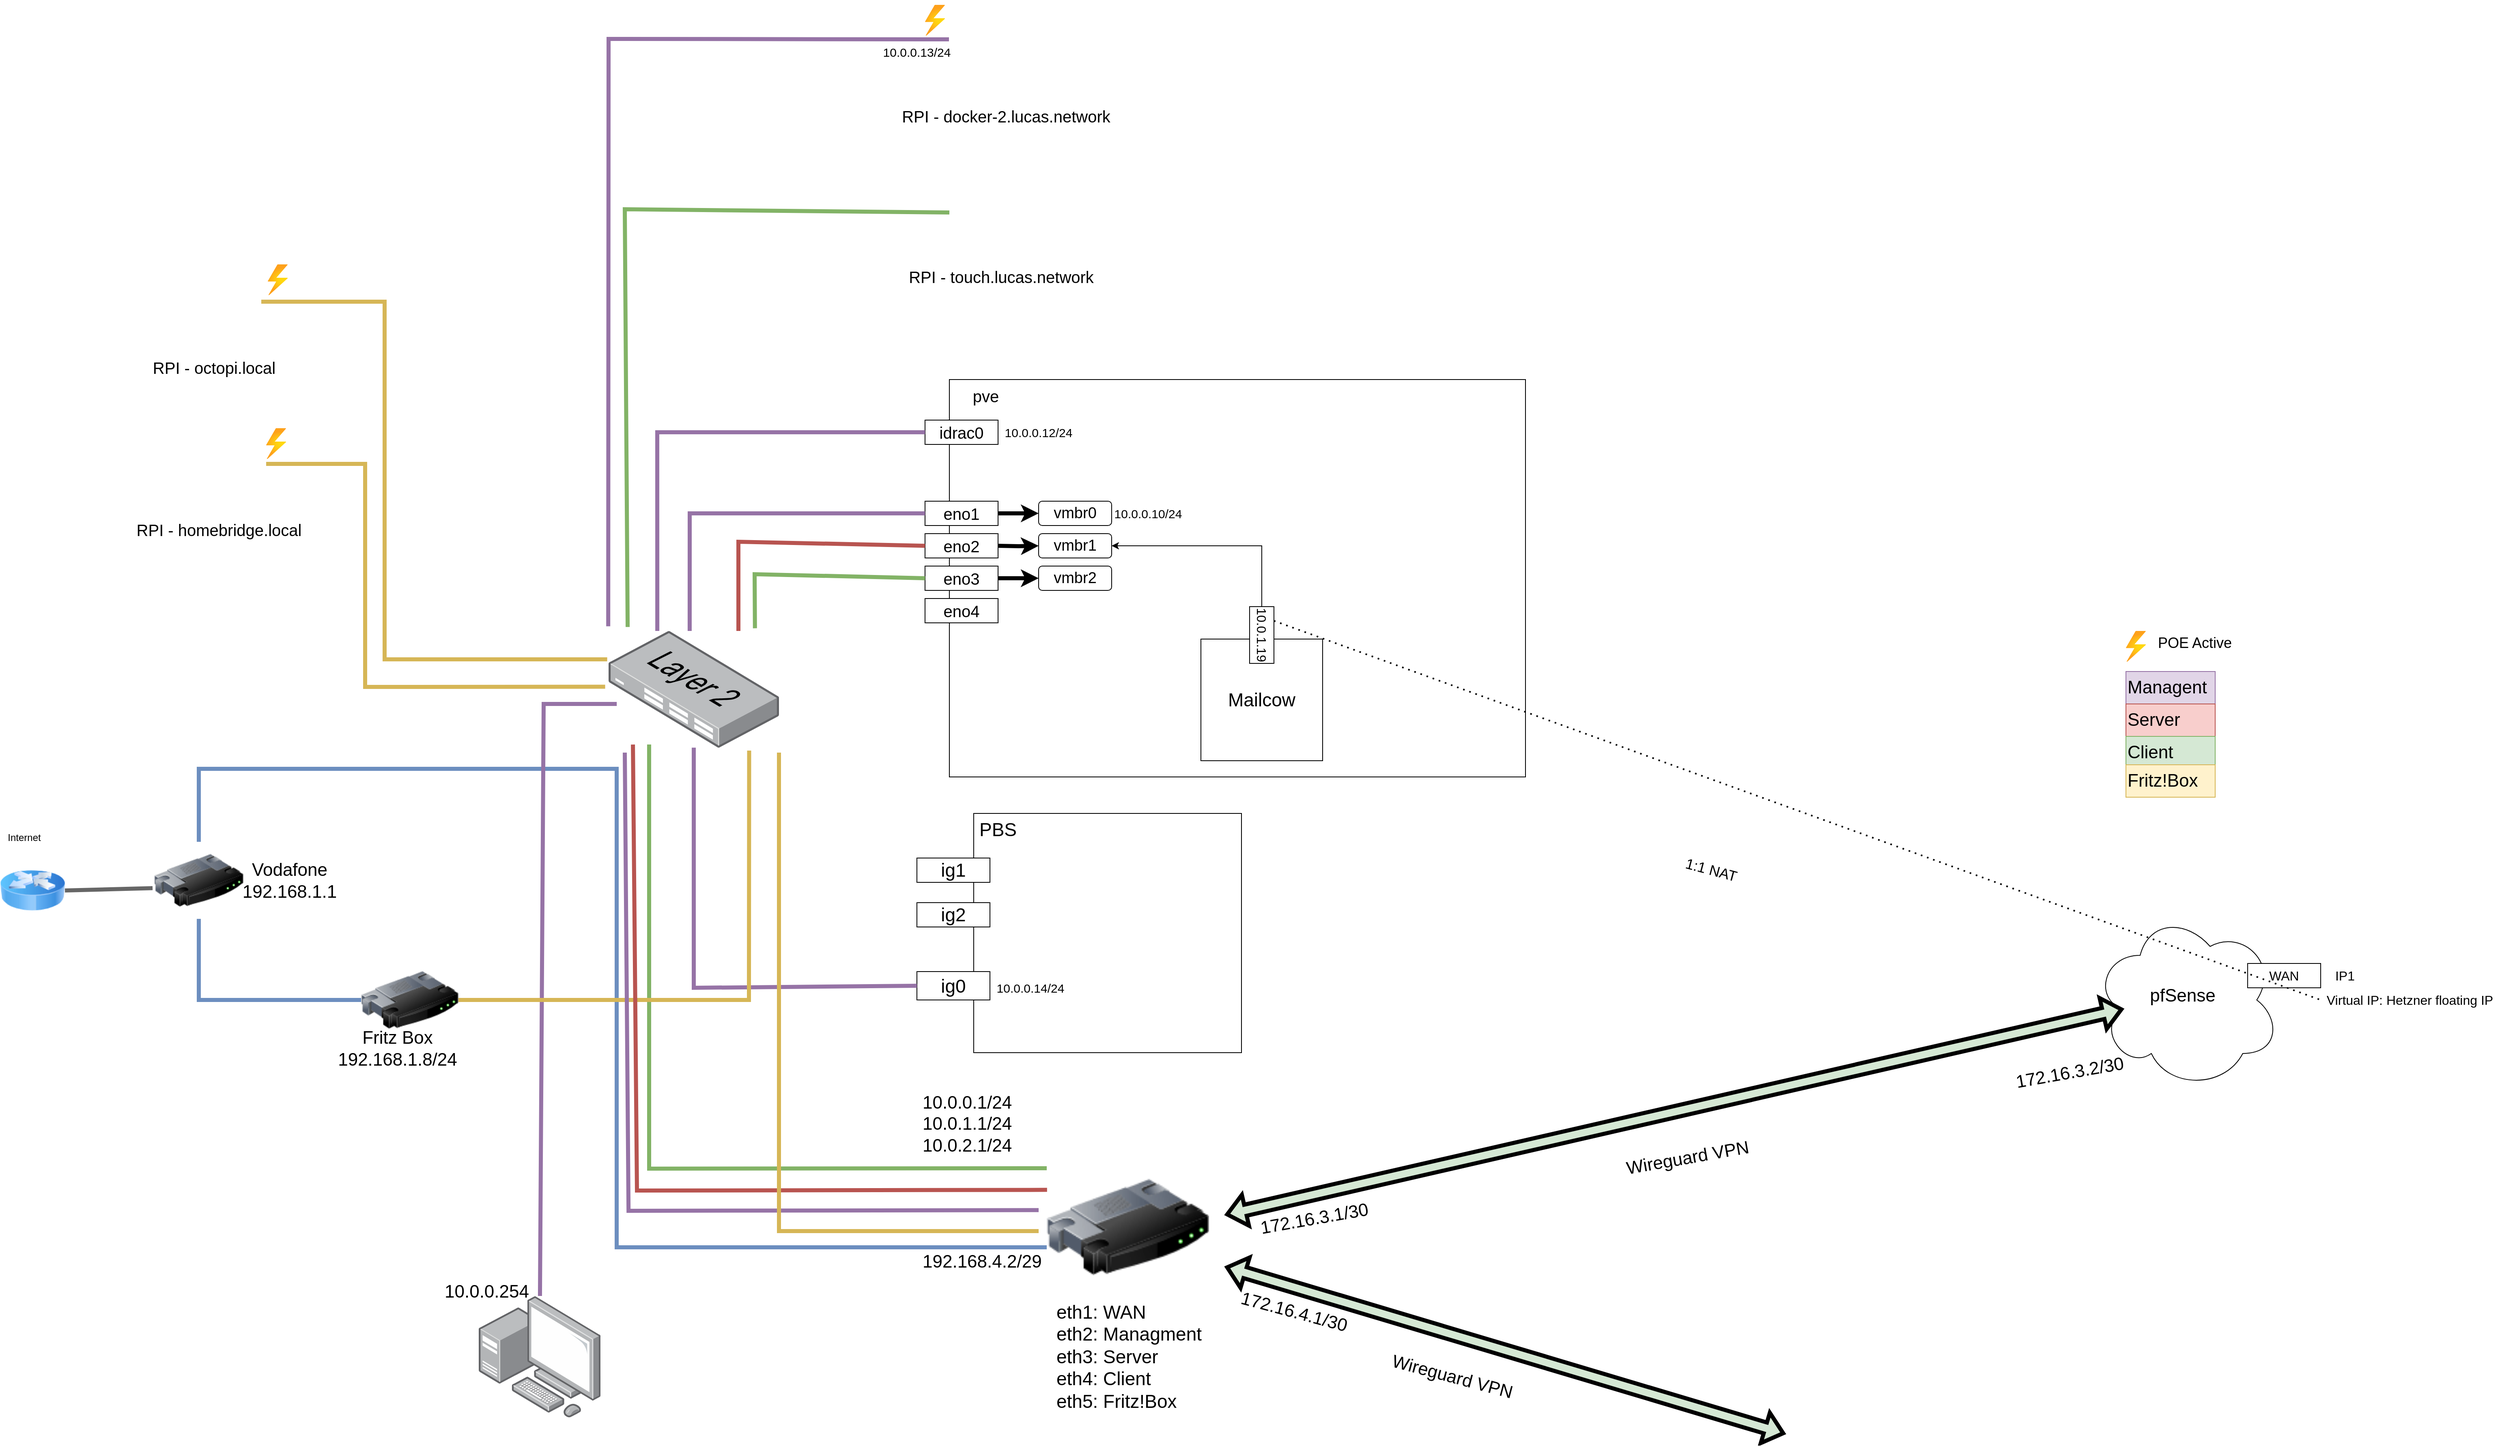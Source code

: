 <mxfile version="17.4.0" type="github">
  <diagram id="3EuarJ47rFNOUN-i4bVP" name="Page-1">
    <mxGraphModel dx="3172" dy="2895" grid="1" gridSize="10" guides="1" tooltips="1" connect="1" arrows="1" fold="1" page="1" pageScale="1" pageWidth="827" pageHeight="1169" math="0" shadow="0">
      <root>
        <mxCell id="0" />
        <mxCell id="1" parent="0" />
        <mxCell id="YpUXDpQcDBUKk7m2N4F_-1" value="" style="image;html=1;image=img/lib/clip_art/networking/Router_128x128.png" parent="1" vertex="1">
          <mxGeometry x="190" y="390" width="110" height="95" as="geometry" />
        </mxCell>
        <mxCell id="YpUXDpQcDBUKk7m2N4F_-2" value="" style="image;html=1;image=img/lib/clip_art/networking/Router_128x128.png" parent="1" vertex="1">
          <mxGeometry x="1290" y="720" width="200" height="290" as="geometry" />
        </mxCell>
        <mxCell id="YpUXDpQcDBUKk7m2N4F_-3" value="" style="image;html=1;image=img/lib/clip_art/networking/Router_128x128.png" parent="1" vertex="1">
          <mxGeometry x="445" y="540" width="120" height="90" as="geometry" />
        </mxCell>
        <mxCell id="YpUXDpQcDBUKk7m2N4F_-4" value="" style="image;html=1;image=img/lib/clip_art/networking/Router_Icon_128x128.png" parent="1" vertex="1">
          <mxGeometry y="410" width="80" height="80" as="geometry" />
        </mxCell>
        <mxCell id="YpUXDpQcDBUKk7m2N4F_-5" value="" style="endArrow=none;html=1;rounded=0;exitX=1;exitY=0.5;exitDx=0;exitDy=0;strokeWidth=5;entryX=-0.018;entryY=0.601;entryDx=0;entryDy=0;entryPerimeter=0;fillColor=#f5f5f5;strokeColor=#666666;" parent="1" source="YpUXDpQcDBUKk7m2N4F_-4" target="YpUXDpQcDBUKk7m2N4F_-1" edge="1">
          <mxGeometry width="50" height="50" relative="1" as="geometry">
            <mxPoint x="260" y="560" as="sourcePoint" />
            <mxPoint x="200" y="450" as="targetPoint" />
          </mxGeometry>
        </mxCell>
        <mxCell id="YpUXDpQcDBUKk7m2N4F_-9" value="" style="endArrow=none;html=1;rounded=0;strokeWidth=5;entryX=0.5;entryY=1;entryDx=0;entryDy=0;exitX=0;exitY=0.5;exitDx=0;exitDy=0;fillColor=#dae8fc;strokeColor=#6c8ebf;" parent="1" source="YpUXDpQcDBUKk7m2N4F_-3" target="YpUXDpQcDBUKk7m2N4F_-1" edge="1">
          <mxGeometry width="50" height="50" relative="1" as="geometry">
            <mxPoint x="260" y="560" as="sourcePoint" />
            <mxPoint x="310" y="510" as="targetPoint" />
            <Array as="points">
              <mxPoint x="245" y="585" />
            </Array>
          </mxGeometry>
        </mxCell>
        <mxCell id="YpUXDpQcDBUKk7m2N4F_-10" value="Internet" style="text;html=1;strokeColor=none;fillColor=none;align=center;verticalAlign=middle;whiteSpace=wrap;rounded=0;" parent="1" vertex="1">
          <mxGeometry y="370" width="60" height="30" as="geometry" />
        </mxCell>
        <mxCell id="YpUXDpQcDBUKk7m2N4F_-13" value="Vodafone&lt;br style=&quot;font-size: 22px;&quot;&gt;192.168.1.1" style="text;html=1;strokeColor=none;fillColor=none;align=center;verticalAlign=middle;whiteSpace=wrap;rounded=0;fontSize=22;" parent="1" vertex="1">
          <mxGeometry x="327" y="422.5" width="60" height="30" as="geometry" />
        </mxCell>
        <mxCell id="YpUXDpQcDBUKk7m2N4F_-14" value="Fritz Box&lt;br style=&quot;font-size: 22px;&quot;&gt;192.168.1.8/24" style="text;html=1;strokeColor=none;fillColor=none;align=center;verticalAlign=middle;whiteSpace=wrap;rounded=0;fontSize=22;" parent="1" vertex="1">
          <mxGeometry x="445" y="630" width="90" height="30" as="geometry" />
        </mxCell>
        <mxCell id="YpUXDpQcDBUKk7m2N4F_-24" value="" style="points=[];aspect=fixed;html=1;align=center;shadow=0;dashed=0;image;image=img/lib/allied_telesis/switch/Switch_24_port_L2.svg;fontSize=20;" parent="1" vertex="1">
          <mxGeometry x="750" y="130" width="210" height="143.93" as="geometry" />
        </mxCell>
        <mxCell id="YpUXDpQcDBUKk7m2N4F_-27" value="" style="rounded=0;whiteSpace=wrap;html=1;fontSize=20;" parent="1" vertex="1">
          <mxGeometry x="1170" y="-180" width="710" height="490" as="geometry" />
        </mxCell>
        <mxCell id="YpUXDpQcDBUKk7m2N4F_-17" value="pve" style="text;html=1;strokeColor=none;fillColor=none;align=center;verticalAlign=middle;whiteSpace=wrap;rounded=0;fontSize=20;" parent="1" vertex="1">
          <mxGeometry x="1170" y="-200" width="90" height="80" as="geometry" />
        </mxCell>
        <mxCell id="YpUXDpQcDBUKk7m2N4F_-29" value="" style="endArrow=none;html=1;rounded=0;fontSize=20;strokeWidth=5;entryX=0;entryY=0.25;entryDx=0;entryDy=0;exitX=0.238;exitY=0.973;exitDx=0;exitDy=0;exitPerimeter=0;fillColor=#d5e8d4;strokeColor=#82b366;" parent="1" source="YpUXDpQcDBUKk7m2N4F_-24" target="YpUXDpQcDBUKk7m2N4F_-2" edge="1">
          <mxGeometry width="50" height="50" relative="1" as="geometry">
            <mxPoint x="780" y="300" as="sourcePoint" />
            <mxPoint x="760" y="690" as="targetPoint" />
            <Array as="points">
              <mxPoint x="800" y="793" />
            </Array>
          </mxGeometry>
        </mxCell>
        <mxCell id="YpUXDpQcDBUKk7m2N4F_-65" style="edgeStyle=orthogonalEdgeStyle;rounded=0;orthogonalLoop=1;jettySize=auto;html=1;fontFamily=Helvetica;fontSize=19;fontColor=default;strokeWidth=5;" parent="1" source="YpUXDpQcDBUKk7m2N4F_-30" target="YpUXDpQcDBUKk7m2N4F_-64" edge="1">
          <mxGeometry relative="1" as="geometry" />
        </mxCell>
        <mxCell id="YpUXDpQcDBUKk7m2N4F_-30" value="eno1" style="rounded=0;whiteSpace=wrap;html=1;fontSize=20;" parent="1" vertex="1">
          <mxGeometry x="1140" y="-30" width="90" height="30" as="geometry" />
        </mxCell>
        <mxCell id="YpUXDpQcDBUKk7m2N4F_-32" value="eno2" style="rounded=0;whiteSpace=wrap;html=1;fontSize=20;" parent="1" vertex="1">
          <mxGeometry x="1140" y="10" width="90" height="30" as="geometry" />
        </mxCell>
        <mxCell id="YpUXDpQcDBUKk7m2N4F_-33" value="eno3" style="rounded=0;whiteSpace=wrap;html=1;fontSize=20;" parent="1" vertex="1">
          <mxGeometry x="1140" y="50" width="90" height="30" as="geometry" />
        </mxCell>
        <mxCell id="YpUXDpQcDBUKk7m2N4F_-34" value="eno4" style="rounded=0;whiteSpace=wrap;html=1;fontSize=20;" parent="1" vertex="1">
          <mxGeometry x="1140" y="90" width="90" height="30" as="geometry" />
        </mxCell>
        <mxCell id="YpUXDpQcDBUKk7m2N4F_-35" value="" style="endArrow=none;html=1;rounded=0;fontSize=19;strokeWidth=5;exitX=0.476;exitY=0;exitDx=0;exitDy=0;exitPerimeter=0;entryX=0;entryY=0.5;entryDx=0;entryDy=0;fillColor=#e1d5e7;strokeColor=#9673a6;" parent="1" source="YpUXDpQcDBUKk7m2N4F_-24" target="YpUXDpQcDBUKk7m2N4F_-30" edge="1">
          <mxGeometry width="50" height="50" relative="1" as="geometry">
            <mxPoint x="950" y="100" as="sourcePoint" />
            <mxPoint x="1120" y="-10" as="targetPoint" />
            <Array as="points">
              <mxPoint x="850" y="-15" />
            </Array>
          </mxGeometry>
        </mxCell>
        <mxCell id="YpUXDpQcDBUKk7m2N4F_-37" value="eth1: WAN&lt;br&gt;eth2: Managment&lt;br&gt;eth3: Server&lt;br&gt;eth4: Client&lt;br&gt;eth5: Fritz!Box" style="text;html=1;strokeColor=none;fillColor=none;align=left;verticalAlign=middle;whiteSpace=wrap;rounded=0;fontSize=23;" parent="1" vertex="1">
          <mxGeometry x="1300" y="925" width="210" height="200" as="geometry" />
        </mxCell>
        <mxCell id="YpUXDpQcDBUKk7m2N4F_-40" value="" style="rounded=0;whiteSpace=wrap;html=1;fontSize=23;" parent="1" vertex="1">
          <mxGeometry x="1200" y="355" width="330" height="295" as="geometry" />
        </mxCell>
        <mxCell id="YpUXDpQcDBUKk7m2N4F_-41" value="PBS" style="text;html=1;strokeColor=none;fillColor=none;align=center;verticalAlign=middle;whiteSpace=wrap;rounded=0;fontSize=23;" parent="1" vertex="1">
          <mxGeometry x="1200" y="355" width="60" height="40" as="geometry" />
        </mxCell>
        <mxCell id="YpUXDpQcDBUKk7m2N4F_-42" value="ig0" style="rounded=0;whiteSpace=wrap;html=1;fontSize=23;" parent="1" vertex="1">
          <mxGeometry x="1130" y="550" width="90" height="35" as="geometry" />
        </mxCell>
        <mxCell id="YpUXDpQcDBUKk7m2N4F_-43" value="ig1" style="rounded=0;whiteSpace=wrap;html=1;fontSize=23;" parent="1" vertex="1">
          <mxGeometry x="1130" y="410" width="90" height="30" as="geometry" />
        </mxCell>
        <mxCell id="YpUXDpQcDBUKk7m2N4F_-45" value="" style="endArrow=none;html=1;rounded=0;fontSize=23;strokeWidth=5;exitX=0;exitY=0.5;exitDx=0;exitDy=0;fillColor=#e1d5e7;strokeColor=#9673a6;" parent="1" source="YpUXDpQcDBUKk7m2N4F_-42" target="YpUXDpQcDBUKk7m2N4F_-24" edge="1">
          <mxGeometry width="50" height="50" relative="1" as="geometry">
            <mxPoint x="1070" y="470" as="sourcePoint" />
            <mxPoint x="1120" y="420" as="targetPoint" />
            <Array as="points">
              <mxPoint x="855" y="570" />
            </Array>
          </mxGeometry>
        </mxCell>
        <mxCell id="YpUXDpQcDBUKk7m2N4F_-53" value="ig2" style="rounded=0;whiteSpace=wrap;html=1;fontSize=23;" parent="1" vertex="1">
          <mxGeometry x="1130" y="465" width="90" height="30" as="geometry" />
        </mxCell>
        <mxCell id="YpUXDpQcDBUKk7m2N4F_-56" value="10.0.0.14/24" style="text;html=1;strokeColor=none;fillColor=none;align=center;verticalAlign=middle;whiteSpace=wrap;rounded=0;fontFamily=Helvetica;fontSize=15;fontColor=default;" parent="1" vertex="1">
          <mxGeometry x="1220" y="550" width="100" height="40" as="geometry" />
        </mxCell>
        <mxCell id="YpUXDpQcDBUKk7m2N4F_-57" value="10.0.0.1/24&lt;br style=&quot;font-size: 22px&quot;&gt;10.0.1.1/24&lt;br&gt;&lt;span&gt;10.0.2.1/24&lt;/span&gt;" style="text;html=1;strokeColor=none;fillColor=none;align=left;verticalAlign=middle;whiteSpace=wrap;rounded=0;fontSize=22;" parent="1" vertex="1">
          <mxGeometry x="1135" y="700" width="140" height="75" as="geometry" />
        </mxCell>
        <mxCell id="YpUXDpQcDBUKk7m2N4F_-60" value="idrac0" style="rounded=0;whiteSpace=wrap;html=1;fontSize=20;" parent="1" vertex="1">
          <mxGeometry x="1140" y="-130" width="90" height="30" as="geometry" />
        </mxCell>
        <mxCell id="YpUXDpQcDBUKk7m2N4F_-61" value="" style="endArrow=none;html=1;rounded=0;fontFamily=Helvetica;fontSize=15;fontColor=default;strokeWidth=5;entryX=0;entryY=0.5;entryDx=0;entryDy=0;exitX=0.286;exitY=0;exitDx=0;exitDy=0;exitPerimeter=0;fillColor=#e1d5e7;strokeColor=#9673a6;" parent="1" source="YpUXDpQcDBUKk7m2N4F_-24" target="YpUXDpQcDBUKk7m2N4F_-60" edge="1">
          <mxGeometry width="50" height="50" relative="1" as="geometry">
            <mxPoint x="950" y="-90" as="sourcePoint" />
            <mxPoint x="1000" y="-140" as="targetPoint" />
            <Array as="points">
              <mxPoint x="810" y="-115" />
            </Array>
          </mxGeometry>
        </mxCell>
        <mxCell id="YpUXDpQcDBUKk7m2N4F_-63" value="10.0.0.12/24" style="text;html=1;strokeColor=none;fillColor=none;align=center;verticalAlign=middle;whiteSpace=wrap;rounded=0;fontFamily=Helvetica;fontSize=15;fontColor=default;" parent="1" vertex="1">
          <mxGeometry x="1230" y="-135" width="100" height="40" as="geometry" />
        </mxCell>
        <mxCell id="YpUXDpQcDBUKk7m2N4F_-68" style="edgeStyle=orthogonalEdgeStyle;rounded=0;orthogonalLoop=1;jettySize=auto;html=1;fontFamily=Helvetica;fontSize=19;fontColor=default;strokeWidth=5;" parent="1" target="YpUXDpQcDBUKk7m2N4F_-66" edge="1">
          <mxGeometry relative="1" as="geometry">
            <mxPoint x="1230.0" y="25" as="sourcePoint" />
          </mxGeometry>
        </mxCell>
        <mxCell id="YpUXDpQcDBUKk7m2N4F_-64" value="vmbr0" style="rounded=1;whiteSpace=wrap;html=1;fontFamily=Helvetica;fontSize=19;fontColor=default;fillColor=none;gradientColor=none;" parent="1" vertex="1">
          <mxGeometry x="1280" y="-30" width="90" height="30" as="geometry" />
        </mxCell>
        <mxCell id="YpUXDpQcDBUKk7m2N4F_-69" style="edgeStyle=orthogonalEdgeStyle;rounded=0;orthogonalLoop=1;jettySize=auto;html=1;fontFamily=Helvetica;fontSize=19;fontColor=default;strokeWidth=5;exitX=1;exitY=0.5;exitDx=0;exitDy=0;" parent="1" source="YpUXDpQcDBUKk7m2N4F_-33" target="YpUXDpQcDBUKk7m2N4F_-67" edge="1">
          <mxGeometry relative="1" as="geometry" />
        </mxCell>
        <mxCell id="YpUXDpQcDBUKk7m2N4F_-66" value="vmbr1" style="rounded=1;whiteSpace=wrap;html=1;fontFamily=Helvetica;fontSize=19;fontColor=default;fillColor=none;gradientColor=none;" parent="1" vertex="1">
          <mxGeometry x="1280" y="10" width="90" height="30" as="geometry" />
        </mxCell>
        <mxCell id="YpUXDpQcDBUKk7m2N4F_-67" value="vmbr2" style="rounded=1;whiteSpace=wrap;html=1;fontFamily=Helvetica;fontSize=19;fontColor=default;fillColor=none;gradientColor=none;" parent="1" vertex="1">
          <mxGeometry x="1280" y="50" width="90" height="30" as="geometry" />
        </mxCell>
        <mxCell id="YpUXDpQcDBUKk7m2N4F_-70" value="10.0.0.10/24" style="text;html=1;strokeColor=none;fillColor=none;align=center;verticalAlign=middle;whiteSpace=wrap;rounded=0;fontFamily=Helvetica;fontSize=15;fontColor=default;" parent="1" vertex="1">
          <mxGeometry x="1370" y="-30" width="90" height="30" as="geometry" />
        </mxCell>
        <mxCell id="YpUXDpQcDBUKk7m2N4F_-77" value="" style="endArrow=none;html=1;rounded=0;fontFamily=Helvetica;fontSize=15;fontColor=default;strokeWidth=5;entryX=0;entryY=0.586;entryDx=0;entryDy=0;entryPerimeter=0;exitX=0.5;exitY=0;exitDx=0;exitDy=0;fillColor=#dae8fc;strokeColor=#6c8ebf;" parent="1" source="YpUXDpQcDBUKk7m2N4F_-1" target="YpUXDpQcDBUKk7m2N4F_-2" edge="1">
          <mxGeometry width="50" height="50" relative="1" as="geometry">
            <mxPoint x="750" y="390" as="sourcePoint" />
            <mxPoint x="1280" y="890" as="targetPoint" />
            <Array as="points">
              <mxPoint x="245" y="300" />
              <mxPoint x="760" y="300" />
              <mxPoint x="760" y="890" />
            </Array>
          </mxGeometry>
        </mxCell>
        <mxCell id="YpUXDpQcDBUKk7m2N4F_-79" value="192.168.4.2/29" style="text;html=1;strokeColor=none;fillColor=none;align=left;verticalAlign=middle;whiteSpace=wrap;rounded=0;fontSize=22;" parent="1" vertex="1">
          <mxGeometry x="1135" y="895" width="140" height="25" as="geometry" />
        </mxCell>
        <mxCell id="YpUXDpQcDBUKk7m2N4F_-95" value="" style="ellipse;shape=cloud;whiteSpace=wrap;html=1;rounded=0;fontFamily=Helvetica;fontSize=15;fontColor=default;fillColor=none;gradientColor=none;" parent="1" vertex="1">
          <mxGeometry x="2580" y="475" width="230" height="220" as="geometry" />
        </mxCell>
        <mxCell id="YpUXDpQcDBUKk7m2N4F_-96" value="pfSense" style="text;html=1;strokeColor=none;fillColor=none;align=center;verticalAlign=middle;whiteSpace=wrap;rounded=0;fontFamily=Helvetica;fontSize=22;fontColor=default;" parent="1" vertex="1">
          <mxGeometry x="2610" y="510" width="160" height="140" as="geometry" />
        </mxCell>
        <mxCell id="YpUXDpQcDBUKk7m2N4F_-97" value="" style="shape=flexArrow;endArrow=classic;startArrow=classic;html=1;rounded=0;fontFamily=Helvetica;fontSize=22;fontColor=default;strokeWidth=5;entryX=0.16;entryY=0.55;entryDx=0;entryDy=0;entryPerimeter=0;fillColor=#D5E8D4;" parent="1" target="YpUXDpQcDBUKk7m2N4F_-95" edge="1">
          <mxGeometry width="100" height="100" relative="1" as="geometry">
            <mxPoint x="1510" y="850" as="sourcePoint" />
            <mxPoint x="2070" y="580" as="targetPoint" />
          </mxGeometry>
        </mxCell>
        <mxCell id="YpUXDpQcDBUKk7m2N4F_-98" value="Wireguard VPN" style="text;html=1;strokeColor=none;fillColor=none;align=center;verticalAlign=middle;whiteSpace=wrap;rounded=0;fontFamily=Helvetica;fontSize=22;fontColor=default;rotation=-10;" parent="1" vertex="1">
          <mxGeometry x="1990" y="740" width="180" height="80" as="geometry" />
        </mxCell>
        <mxCell id="YpUXDpQcDBUKk7m2N4F_-102" value="172.16.3.1/30" style="text;html=1;strokeColor=none;fillColor=none;align=center;verticalAlign=middle;whiteSpace=wrap;rounded=0;fontFamily=Helvetica;fontSize=22;fontColor=default;rotation=-10;" parent="1" vertex="1">
          <mxGeometry x="1550" y="810" width="140" height="90" as="geometry" />
        </mxCell>
        <mxCell id="YpUXDpQcDBUKk7m2N4F_-103" value="172.16.3.2/30" style="text;html=1;strokeColor=none;fillColor=none;align=center;verticalAlign=middle;whiteSpace=wrap;rounded=0;fontFamily=Helvetica;fontSize=22;fontColor=default;rotation=-10;" parent="1" vertex="1">
          <mxGeometry x="2481" y="630" width="140" height="90" as="geometry" />
        </mxCell>
        <mxCell id="YpUXDpQcDBUKk7m2N4F_-107" value="" style="points=[];aspect=fixed;html=1;align=center;shadow=0;dashed=0;image;image=img/lib/allied_telesis/computer_and_terminals/Personal_Computer_with_Server.svg;rounded=0;fontFamily=Helvetica;fontSize=22;fontColor=default;fillColor=none;gradientColor=none;" parent="1" vertex="1">
          <mxGeometry x="590" y="950" width="150" height="150" as="geometry" />
        </mxCell>
        <mxCell id="YpUXDpQcDBUKk7m2N4F_-108" value="" style="endArrow=none;html=1;rounded=0;fontFamily=Helvetica;fontSize=22;fontColor=default;startSize=8;endSize=8;strokeWidth=5;fillColor=#e1d5e7;exitX=0.048;exitY=0.625;exitDx=0;exitDy=0;exitPerimeter=0;strokeColor=#9673a6;" parent="1" source="YpUXDpQcDBUKk7m2N4F_-24" target="YpUXDpQcDBUKk7m2N4F_-107" edge="1">
          <mxGeometry width="50" height="50" relative="1" as="geometry">
            <mxPoint x="600" y="660" as="sourcePoint" />
            <mxPoint x="670" y="930" as="targetPoint" />
            <Array as="points">
              <mxPoint x="670" y="220" />
            </Array>
          </mxGeometry>
        </mxCell>
        <mxCell id="YpUXDpQcDBUKk7m2N4F_-110" value="10.0.0.254" style="text;html=1;strokeColor=none;fillColor=none;align=center;verticalAlign=middle;whiteSpace=wrap;rounded=0;fontFamily=Helvetica;fontSize=22;fontColor=default;" parent="1" vertex="1">
          <mxGeometry x="540" y="930" width="120" height="30" as="geometry" />
        </mxCell>
        <mxCell id="HYGJeND36xnnlU4GWQP3-2" value="" style="endArrow=none;html=1;rounded=0;fontSize=19;strokeWidth=5;entryX=0;entryY=0.5;entryDx=0;entryDy=0;exitX=0.762;exitY=0;exitDx=0;exitDy=0;exitPerimeter=0;fillColor=#f8cecc;strokeColor=#b85450;" parent="1" source="YpUXDpQcDBUKk7m2N4F_-24" target="YpUXDpQcDBUKk7m2N4F_-32" edge="1">
          <mxGeometry width="50" height="50" relative="1" as="geometry">
            <mxPoint x="910" y="120" as="sourcePoint" />
            <mxPoint x="1200.04" y="-15" as="targetPoint" />
            <Array as="points">
              <mxPoint x="910" y="20" />
            </Array>
          </mxGeometry>
        </mxCell>
        <mxCell id="v1C4usnrYK4ap5nSWTi4-4" value="" style="shape=image;html=1;verticalAlign=top;verticalLabelPosition=bottom;labelBackgroundColor=#ffffff;imageAspect=0;aspect=fixed;image=https://cdn0.iconfinder.com/data/icons/font-awesome-brands-vol-2/512/raspberry-pi-128.png" parent="1" vertex="1">
          <mxGeometry x="1170" y="-450" width="128" height="128" as="geometry" />
        </mxCell>
        <mxCell id="v1C4usnrYK4ap5nSWTi4-5" value="" style="endArrow=none;html=1;rounded=0;fontFamily=Helvetica;fontSize=15;fontColor=default;strokeWidth=5;entryX=0;entryY=0.5;entryDx=0;entryDy=0;exitX=0.112;exitY=-0.034;exitDx=0;exitDy=0;exitPerimeter=0;fillColor=#d5e8d4;strokeColor=#82b366;" parent="1" source="YpUXDpQcDBUKk7m2N4F_-24" target="v1C4usnrYK4ap5nSWTi4-4" edge="1">
          <mxGeometry width="50" height="50" relative="1" as="geometry">
            <mxPoint x="720.06" y="-185" as="sourcePoint" />
            <mxPoint x="1050.0" y="-430" as="targetPoint" />
            <Array as="points">
              <mxPoint x="770" y="-390" />
            </Array>
          </mxGeometry>
        </mxCell>
        <mxCell id="v1C4usnrYK4ap5nSWTi4-7" value="" style="shape=image;html=1;verticalAlign=top;verticalLabelPosition=bottom;labelBackgroundColor=#ffffff;imageAspect=0;aspect=fixed;image=https://cdn0.iconfinder.com/data/icons/font-awesome-brands-vol-2/512/raspberry-pi-128.png" parent="1" vertex="1">
          <mxGeometry x="1170" y="-648" width="128" height="128" as="geometry" />
        </mxCell>
        <mxCell id="v1C4usnrYK4ap5nSWTi4-8" value="" style="endArrow=none;html=1;rounded=0;fontFamily=Helvetica;fontSize=15;fontColor=default;strokeWidth=5;entryX=-0.004;entryY=0.379;entryDx=0;entryDy=0;exitX=-0.002;exitY=-0.04;exitDx=0;exitDy=0;exitPerimeter=0;entryPerimeter=0;fillColor=#e1d5e7;strokeColor=#9673a6;" parent="1" source="YpUXDpQcDBUKk7m2N4F_-24" target="v1C4usnrYK4ap5nSWTi4-7" edge="1">
          <mxGeometry width="50" height="50" relative="1" as="geometry">
            <mxPoint x="783.52" y="135.106" as="sourcePoint" />
            <mxPoint x="1180.0" y="-376" as="targetPoint" />
            <Array as="points">
              <mxPoint x="750" y="-600" />
            </Array>
          </mxGeometry>
        </mxCell>
        <mxCell id="v1C4usnrYK4ap5nSWTi4-10" value="RPI - docker-2.lucas.network" style="text;html=1;strokeColor=none;fillColor=none;align=center;verticalAlign=middle;whiteSpace=wrap;rounded=0;fontSize=20;" parent="1" vertex="1">
          <mxGeometry x="1080" y="-520" width="320" height="30" as="geometry" />
        </mxCell>
        <mxCell id="v1C4usnrYK4ap5nSWTi4-11" value="RPI - touch.lucas.network" style="text;html=1;strokeColor=none;fillColor=none;align=center;verticalAlign=middle;whiteSpace=wrap;rounded=0;fontSize=20;" parent="1" vertex="1">
          <mxGeometry x="1074" y="-322" width="320" height="30" as="geometry" />
        </mxCell>
        <mxCell id="v1C4usnrYK4ap5nSWTi4-12" value="" style="endArrow=none;html=1;rounded=0;strokeWidth=5;entryX=0.825;entryY=1.025;entryDx=0;entryDy=0;exitX=1;exitY=0.5;exitDx=0;exitDy=0;fillColor=#fff2cc;strokeColor=#d6b656;entryPerimeter=0;" parent="1" source="YpUXDpQcDBUKk7m2N4F_-3" target="YpUXDpQcDBUKk7m2N4F_-24" edge="1">
          <mxGeometry width="50" height="50" relative="1" as="geometry">
            <mxPoint x="640" y="475" as="sourcePoint" />
            <mxPoint x="440" y="375" as="targetPoint" />
            <Array as="points">
              <mxPoint x="923" y="585" />
            </Array>
          </mxGeometry>
        </mxCell>
        <mxCell id="v1C4usnrYK4ap5nSWTi4-13" value="" style="endArrow=none;html=1;rounded=0;strokeWidth=5;exitX=-0.02;exitY=0.478;exitDx=0;exitDy=0;fillColor=#fff2cc;strokeColor=#d6b656;entryX=1;entryY=0.5;entryDx=0;entryDy=0;exitPerimeter=0;" parent="1" source="YpUXDpQcDBUKk7m2N4F_-24" target="v1C4usnrYK4ap5nSWTi4-14" edge="1">
          <mxGeometry width="50" height="50" relative="1" as="geometry">
            <mxPoint x="206.75" y="148.74" as="sourcePoint" />
            <mxPoint x="530" y="-190" as="targetPoint" />
            <Array as="points">
              <mxPoint x="450" y="199" />
              <mxPoint x="450" y="-76" />
            </Array>
          </mxGeometry>
        </mxCell>
        <mxCell id="v1C4usnrYK4ap5nSWTi4-14" value="" style="shape=image;html=1;verticalAlign=top;verticalLabelPosition=bottom;labelBackgroundColor=#ffffff;imageAspect=0;aspect=fixed;image=https://cdn0.iconfinder.com/data/icons/font-awesome-brands-vol-2/512/raspberry-pi-128.png" parent="1" vertex="1">
          <mxGeometry x="200" y="-140" width="128" height="128" as="geometry" />
        </mxCell>
        <mxCell id="v1C4usnrYK4ap5nSWTi4-15" value="RPI - homebridge.local" style="text;html=1;strokeColor=none;fillColor=none;align=center;verticalAlign=middle;whiteSpace=wrap;rounded=0;fontSize=20;" parent="1" vertex="1">
          <mxGeometry x="110" y="-10" width="320" height="30" as="geometry" />
        </mxCell>
        <mxCell id="v1C4usnrYK4ap5nSWTi4-16" value="" style="shape=image;html=1;verticalAlign=top;verticalLabelPosition=bottom;labelBackgroundColor=#ffffff;imageAspect=0;aspect=fixed;image=https://cdn0.iconfinder.com/data/icons/font-awesome-brands-vol-2/512/raspberry-pi-128.png" parent="1" vertex="1">
          <mxGeometry x="194" y="-340" width="128" height="128" as="geometry" />
        </mxCell>
        <mxCell id="v1C4usnrYK4ap5nSWTi4-17" value="RPI - octopi.local" style="text;html=1;strokeColor=none;fillColor=none;align=center;verticalAlign=middle;whiteSpace=wrap;rounded=0;fontSize=20;" parent="1" vertex="1">
          <mxGeometry x="104" y="-210" width="320" height="30" as="geometry" />
        </mxCell>
        <mxCell id="v1C4usnrYK4ap5nSWTi4-18" value="" style="endArrow=none;html=1;rounded=0;strokeWidth=5;fillColor=#fff2cc;strokeColor=#d6b656;entryX=1;entryY=0.5;entryDx=0;entryDy=0;exitX=-0.008;exitY=0.243;exitDx=0;exitDy=0;exitPerimeter=0;" parent="1" source="YpUXDpQcDBUKk7m2N4F_-24" target="v1C4usnrYK4ap5nSWTi4-16" edge="1">
          <mxGeometry width="50" height="50" relative="1" as="geometry">
            <mxPoint x="710" y="140" as="sourcePoint" />
            <mxPoint x="352.2" y="-180" as="targetPoint" />
            <Array as="points">
              <mxPoint x="474" y="165" />
              <mxPoint x="474" y="-276" />
            </Array>
          </mxGeometry>
        </mxCell>
        <mxCell id="v1C4usnrYK4ap5nSWTi4-19" value="10.0.0.13/24" style="text;html=1;strokeColor=none;fillColor=none;align=center;verticalAlign=middle;whiteSpace=wrap;rounded=0;fontFamily=Helvetica;fontSize=15;fontColor=default;" parent="1" vertex="1">
          <mxGeometry x="1080" y="-604" width="100" height="40" as="geometry" />
        </mxCell>
        <mxCell id="Ll2Ok0Dpjl20vwzHgmSg-1" value="WAN" style="rounded=0;whiteSpace=wrap;html=1;fontSize=16;" parent="1" vertex="1">
          <mxGeometry x="2770" y="540" width="90" height="30" as="geometry" />
        </mxCell>
        <mxCell id="Ll2Ok0Dpjl20vwzHgmSg-2" value="Virtual IP: Hetzner floating IP" style="text;html=1;strokeColor=none;fillColor=none;align=center;verticalAlign=middle;whiteSpace=wrap;rounded=0;fontSize=16;" parent="1" vertex="1">
          <mxGeometry x="2860" y="570" width="220" height="30" as="geometry" />
        </mxCell>
        <mxCell id="Ll2Ok0Dpjl20vwzHgmSg-3" value="IP1" style="text;html=1;strokeColor=none;fillColor=none;align=center;verticalAlign=middle;whiteSpace=wrap;rounded=0;fontSize=16;" parent="1" vertex="1">
          <mxGeometry x="2860" y="540" width="60" height="30" as="geometry" />
        </mxCell>
        <mxCell id="Ll2Ok0Dpjl20vwzHgmSg-4" value="Mailcow" style="rounded=0;whiteSpace=wrap;html=1;fontSize=23;" parent="1" vertex="1">
          <mxGeometry x="1480" y="140" width="150" height="150" as="geometry" />
        </mxCell>
        <mxCell id="Ll2Ok0Dpjl20vwzHgmSg-7" style="edgeStyle=orthogonalEdgeStyle;rounded=0;orthogonalLoop=1;jettySize=auto;html=1;entryX=1;entryY=0.5;entryDx=0;entryDy=0;fontSize=16;" parent="1" source="Ll2Ok0Dpjl20vwzHgmSg-6" target="YpUXDpQcDBUKk7m2N4F_-66" edge="1">
          <mxGeometry relative="1" as="geometry">
            <Array as="points">
              <mxPoint x="1555" y="25" />
            </Array>
          </mxGeometry>
        </mxCell>
        <mxCell id="Ll2Ok0Dpjl20vwzHgmSg-6" value="10.0.1.19" style="rounded=0;whiteSpace=wrap;html=1;fontSize=16;rotation=90;" parent="1" vertex="1">
          <mxGeometry x="1520" y="120" width="70" height="30" as="geometry" />
        </mxCell>
        <mxCell id="m3FOMwluZ7wwZclGFgtk-1" value="" style="endArrow=none;html=1;rounded=0;fontSize=19;strokeWidth=5;entryX=0;entryY=0.5;entryDx=0;entryDy=0;exitX=0.859;exitY=-0.023;exitDx=0;exitDy=0;exitPerimeter=0;fillColor=#d5e8d4;strokeColor=#82b366;" parent="1" source="YpUXDpQcDBUKk7m2N4F_-24" target="YpUXDpQcDBUKk7m2N4F_-33" edge="1">
          <mxGeometry x="-0.012" y="2" width="50" height="50" relative="1" as="geometry">
            <mxPoint x="920.02" y="140" as="sourcePoint" />
            <mxPoint x="1150" y="35" as="targetPoint" />
            <Array as="points">
              <mxPoint x="930" y="60" />
            </Array>
            <mxPoint as="offset" />
          </mxGeometry>
        </mxCell>
        <mxCell id="xTW23OP_aZaTEn6wsU-4-2" value="Managent" style="text;html=1;strokeColor=#9673a6;fillColor=#e1d5e7;align=left;verticalAlign=middle;whiteSpace=wrap;rounded=0;fontSize=22;" vertex="1" parent="1">
          <mxGeometry x="2620" y="180" width="110" height="40" as="geometry" />
        </mxCell>
        <mxCell id="xTW23OP_aZaTEn6wsU-4-3" value="" style="endArrow=none;html=1;rounded=0;fontSize=20;strokeWidth=5;entryX=0.002;entryY=0.342;entryDx=0;entryDy=0;exitX=0.143;exitY=0.973;exitDx=0;exitDy=0;exitPerimeter=0;entryPerimeter=0;fillColor=#f8cecc;strokeColor=#b85450;" edge="1" parent="1" source="YpUXDpQcDBUKk7m2N4F_-24" target="YpUXDpQcDBUKk7m2N4F_-2">
          <mxGeometry width="50" height="50" relative="1" as="geometry">
            <mxPoint x="784.98" y="297.044" as="sourcePoint" />
            <mxPoint x="1275" y="819.5" as="targetPoint" />
            <Array as="points">
              <mxPoint x="785" y="820" />
            </Array>
          </mxGeometry>
        </mxCell>
        <mxCell id="xTW23OP_aZaTEn6wsU-4-4" value="" style="endArrow=none;html=1;rounded=0;fontSize=20;strokeWidth=5;entryX=0.002;entryY=0.342;entryDx=0;entryDy=0;entryPerimeter=0;fillColor=#e1d5e7;strokeColor=#9673a6;" edge="1" parent="1">
          <mxGeometry width="50" height="50" relative="1" as="geometry">
            <mxPoint x="770" y="280" as="sourcePoint" />
            <mxPoint x="1280" y="844.16" as="targetPoint" />
            <Array as="points">
              <mxPoint x="774.6" y="844.98" />
            </Array>
          </mxGeometry>
        </mxCell>
        <mxCell id="xTW23OP_aZaTEn6wsU-4-5" value="Server" style="text;html=1;strokeColor=#b85450;fillColor=#f8cecc;align=left;verticalAlign=middle;whiteSpace=wrap;rounded=0;fontSize=22;" vertex="1" parent="1">
          <mxGeometry x="2620" y="220" width="110" height="40" as="geometry" />
        </mxCell>
        <mxCell id="xTW23OP_aZaTEn6wsU-4-6" value="Client" style="text;html=1;strokeColor=#82b366;fillColor=#d5e8d4;align=left;verticalAlign=middle;whiteSpace=wrap;rounded=0;fontSize=22;" vertex="1" parent="1">
          <mxGeometry x="2620" y="260" width="110" height="40" as="geometry" />
        </mxCell>
        <mxCell id="xTW23OP_aZaTEn6wsU-4-7" value="" style="endArrow=none;html=1;rounded=0;strokeWidth=5;entryX=0.825;entryY=1.025;entryDx=0;entryDy=0;fillColor=#fff2cc;strokeColor=#d6b656;entryPerimeter=0;" edge="1" parent="1">
          <mxGeometry width="50" height="50" relative="1" as="geometry">
            <mxPoint x="1280" y="870" as="sourcePoint" />
            <mxPoint x="960.0" y="279.998" as="targetPoint" />
            <Array as="points">
              <mxPoint x="960" y="870" />
            </Array>
          </mxGeometry>
        </mxCell>
        <mxCell id="xTW23OP_aZaTEn6wsU-4-8" value="Fritz!Box" style="text;html=1;strokeColor=#d6b656;fillColor=#fff2cc;align=left;verticalAlign=middle;whiteSpace=wrap;rounded=0;fontSize=22;" vertex="1" parent="1">
          <mxGeometry x="2620" y="295" width="110" height="40" as="geometry" />
        </mxCell>
        <mxCell id="xTW23OP_aZaTEn6wsU-4-9" value="" style="shape=flexArrow;endArrow=classic;startArrow=classic;html=1;rounded=0;fontFamily=Helvetica;fontSize=22;fontColor=default;strokeWidth=5;fillColor=#D5E8D4;" edge="1" parent="1">
          <mxGeometry width="100" height="100" relative="1" as="geometry">
            <mxPoint x="1510" y="914" as="sourcePoint" />
            <mxPoint x="2200" y="1120" as="targetPoint" />
          </mxGeometry>
        </mxCell>
        <mxCell id="xTW23OP_aZaTEn6wsU-4-10" value="Wireguard VPN" style="text;html=1;strokeColor=none;fillColor=none;align=center;verticalAlign=middle;whiteSpace=wrap;rounded=0;fontFamily=Helvetica;fontSize=22;fontColor=default;rotation=15;" vertex="1" parent="1">
          <mxGeometry x="1700" y="1010" width="180" height="80" as="geometry" />
        </mxCell>
        <mxCell id="xTW23OP_aZaTEn6wsU-4-11" value="172.16.4.1/30" style="text;html=1;strokeColor=none;fillColor=none;align=center;verticalAlign=middle;whiteSpace=wrap;rounded=0;fontFamily=Helvetica;fontSize=22;fontColor=default;rotation=15;" vertex="1" parent="1">
          <mxGeometry x="1525" y="925" width="140" height="90" as="geometry" />
        </mxCell>
        <mxCell id="xTW23OP_aZaTEn6wsU-4-12" value="" style="endArrow=none;dashed=1;html=1;dashPattern=1 3;strokeWidth=2;rounded=0;exitX=0.25;exitY=0;exitDx=0;exitDy=0;entryX=0;entryY=0.5;entryDx=0;entryDy=0;" edge="1" parent="1" source="Ll2Ok0Dpjl20vwzHgmSg-6" target="Ll2Ok0Dpjl20vwzHgmSg-2">
          <mxGeometry width="50" height="50" relative="1" as="geometry">
            <mxPoint x="2070" y="460" as="sourcePoint" />
            <mxPoint x="2120" y="410" as="targetPoint" />
          </mxGeometry>
        </mxCell>
        <mxCell id="xTW23OP_aZaTEn6wsU-4-13" value="1:1 NAT" style="text;html=1;strokeColor=none;fillColor=none;align=center;verticalAlign=middle;whiteSpace=wrap;rounded=0;rotation=15;fontSize=18;" vertex="1" parent="1">
          <mxGeometry x="2068" y="410" width="82" height="30" as="geometry" />
        </mxCell>
        <mxCell id="xTW23OP_aZaTEn6wsU-4-14" value="" style="aspect=fixed;html=1;points=[];align=center;image;fontSize=12;image=img/lib/azure2/general/Power.svg;" vertex="1" parent="1">
          <mxGeometry x="330" y="-322" width="24.59" height="38" as="geometry" />
        </mxCell>
        <mxCell id="xTW23OP_aZaTEn6wsU-4-15" value="" style="aspect=fixed;html=1;points=[];align=center;image;fontSize=12;image=img/lib/azure2/general/Power.svg;" vertex="1" parent="1">
          <mxGeometry x="328" y="-120" width="24.59" height="38" as="geometry" />
        </mxCell>
        <mxCell id="xTW23OP_aZaTEn6wsU-4-16" value="" style="aspect=fixed;html=1;points=[];align=center;image;fontSize=12;image=img/lib/azure2/general/Power.svg;" vertex="1" parent="1">
          <mxGeometry x="1140" y="-642" width="24.59" height="38" as="geometry" />
        </mxCell>
        <mxCell id="xTW23OP_aZaTEn6wsU-4-17" value="" style="aspect=fixed;html=1;points=[];align=center;image;fontSize=12;image=img/lib/azure2/general/Power.svg;" vertex="1" parent="1">
          <mxGeometry x="2620" y="130" width="24.59" height="38" as="geometry" />
        </mxCell>
        <mxCell id="xTW23OP_aZaTEn6wsU-4-18" value="POE Active" style="text;html=1;strokeColor=none;fillColor=none;align=center;verticalAlign=middle;whiteSpace=wrap;rounded=0;fontSize=18;" vertex="1" parent="1">
          <mxGeometry x="2640" y="130" width="130" height="30" as="geometry" />
        </mxCell>
      </root>
    </mxGraphModel>
  </diagram>
</mxfile>
